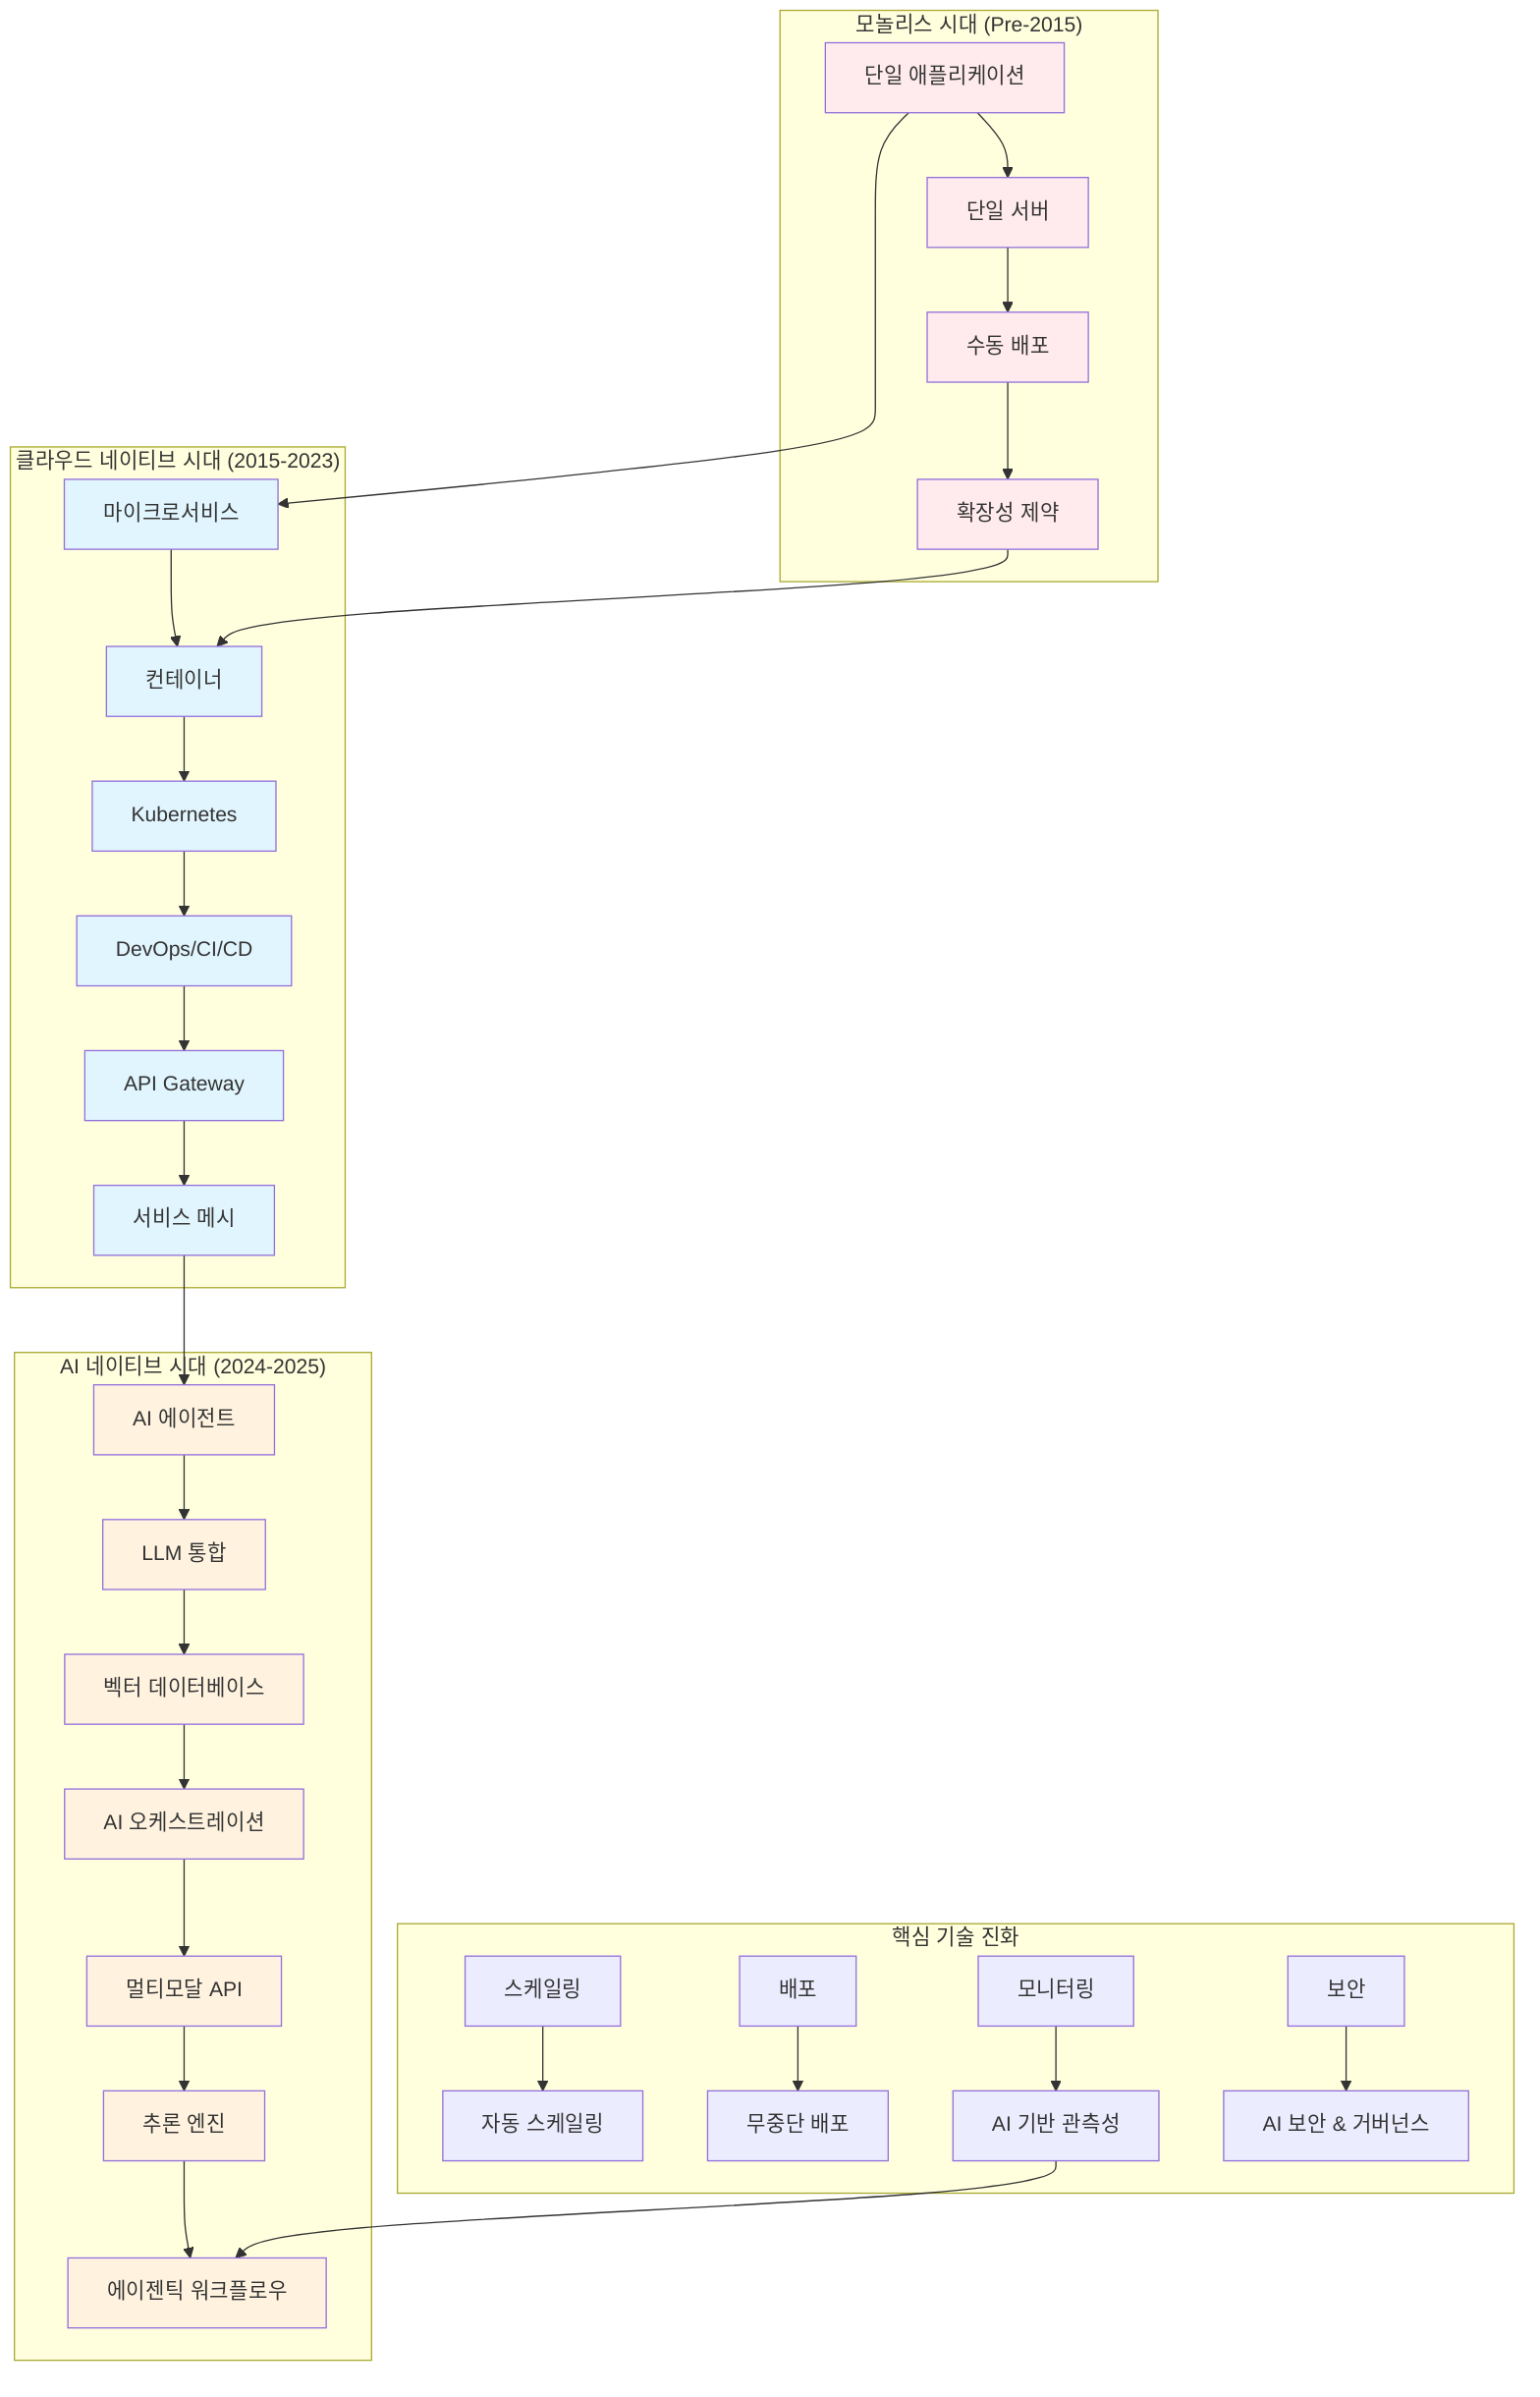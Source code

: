 graph TB
    subgraph "모놀리스 시대 (Pre-2015)"
        A[단일 애플리케이션]
        A --> B[단일 서버]
        B --> C[수동 배포]
        C --> D[확장성 제약]
    end
    
    subgraph "클라우드 네이티브 시대 (2015-2023)"
        E[마이크로서비스]
        F[컨테이너]
        G[Kubernetes]
        H[DevOps/CI/CD]
        I[API Gateway]
        J[서비스 메시]
        
        E --> F
        F --> G
        G --> H
        H --> I
        I --> J
        
        style E fill:#e1f5fe
        style F fill:#e1f5fe
        style G fill:#e1f5fe
    end
    
    subgraph "AI 네이티브 시대 (2024-2025)"
        K[AI 에이전트]
        L[LLM 통합]
        M[벡터 데이터베이스]
        N[AI 오케스트레이션]
        O[멀티모달 API]
        P[추론 엔진]
        Q[에이젠틱 워크플로우]
        
        K --> L
        L --> M
        M --> N
        N --> O
        O --> P
        P --> Q
        
        style K fill:#fff3e0
        style L fill:#fff3e0
        style M fill:#fff3e0
        style N fill:#fff3e0
    end
    
    subgraph "핵심 기술 진화"
        R[스케일링] --> S[자동 스케일링]
        T[배포] --> U[무중단 배포]
        V[모니터링] --> W[AI 기반 관측성]
        X[보안] --> Y[AI 보안 & 거버넌스]
    end
    
    A --> E
    D --> F
    J --> K
    W --> Q
    
    classDef monolith fill:#ffebee
    classDef cloudnative fill:#e1f5fe
    classDef ainative fill:#fff3e0
    
    class A,B,C,D monolith
    class E,F,G,H,I,J cloudnative
    class K,L,M,N,O,P,Q ainative